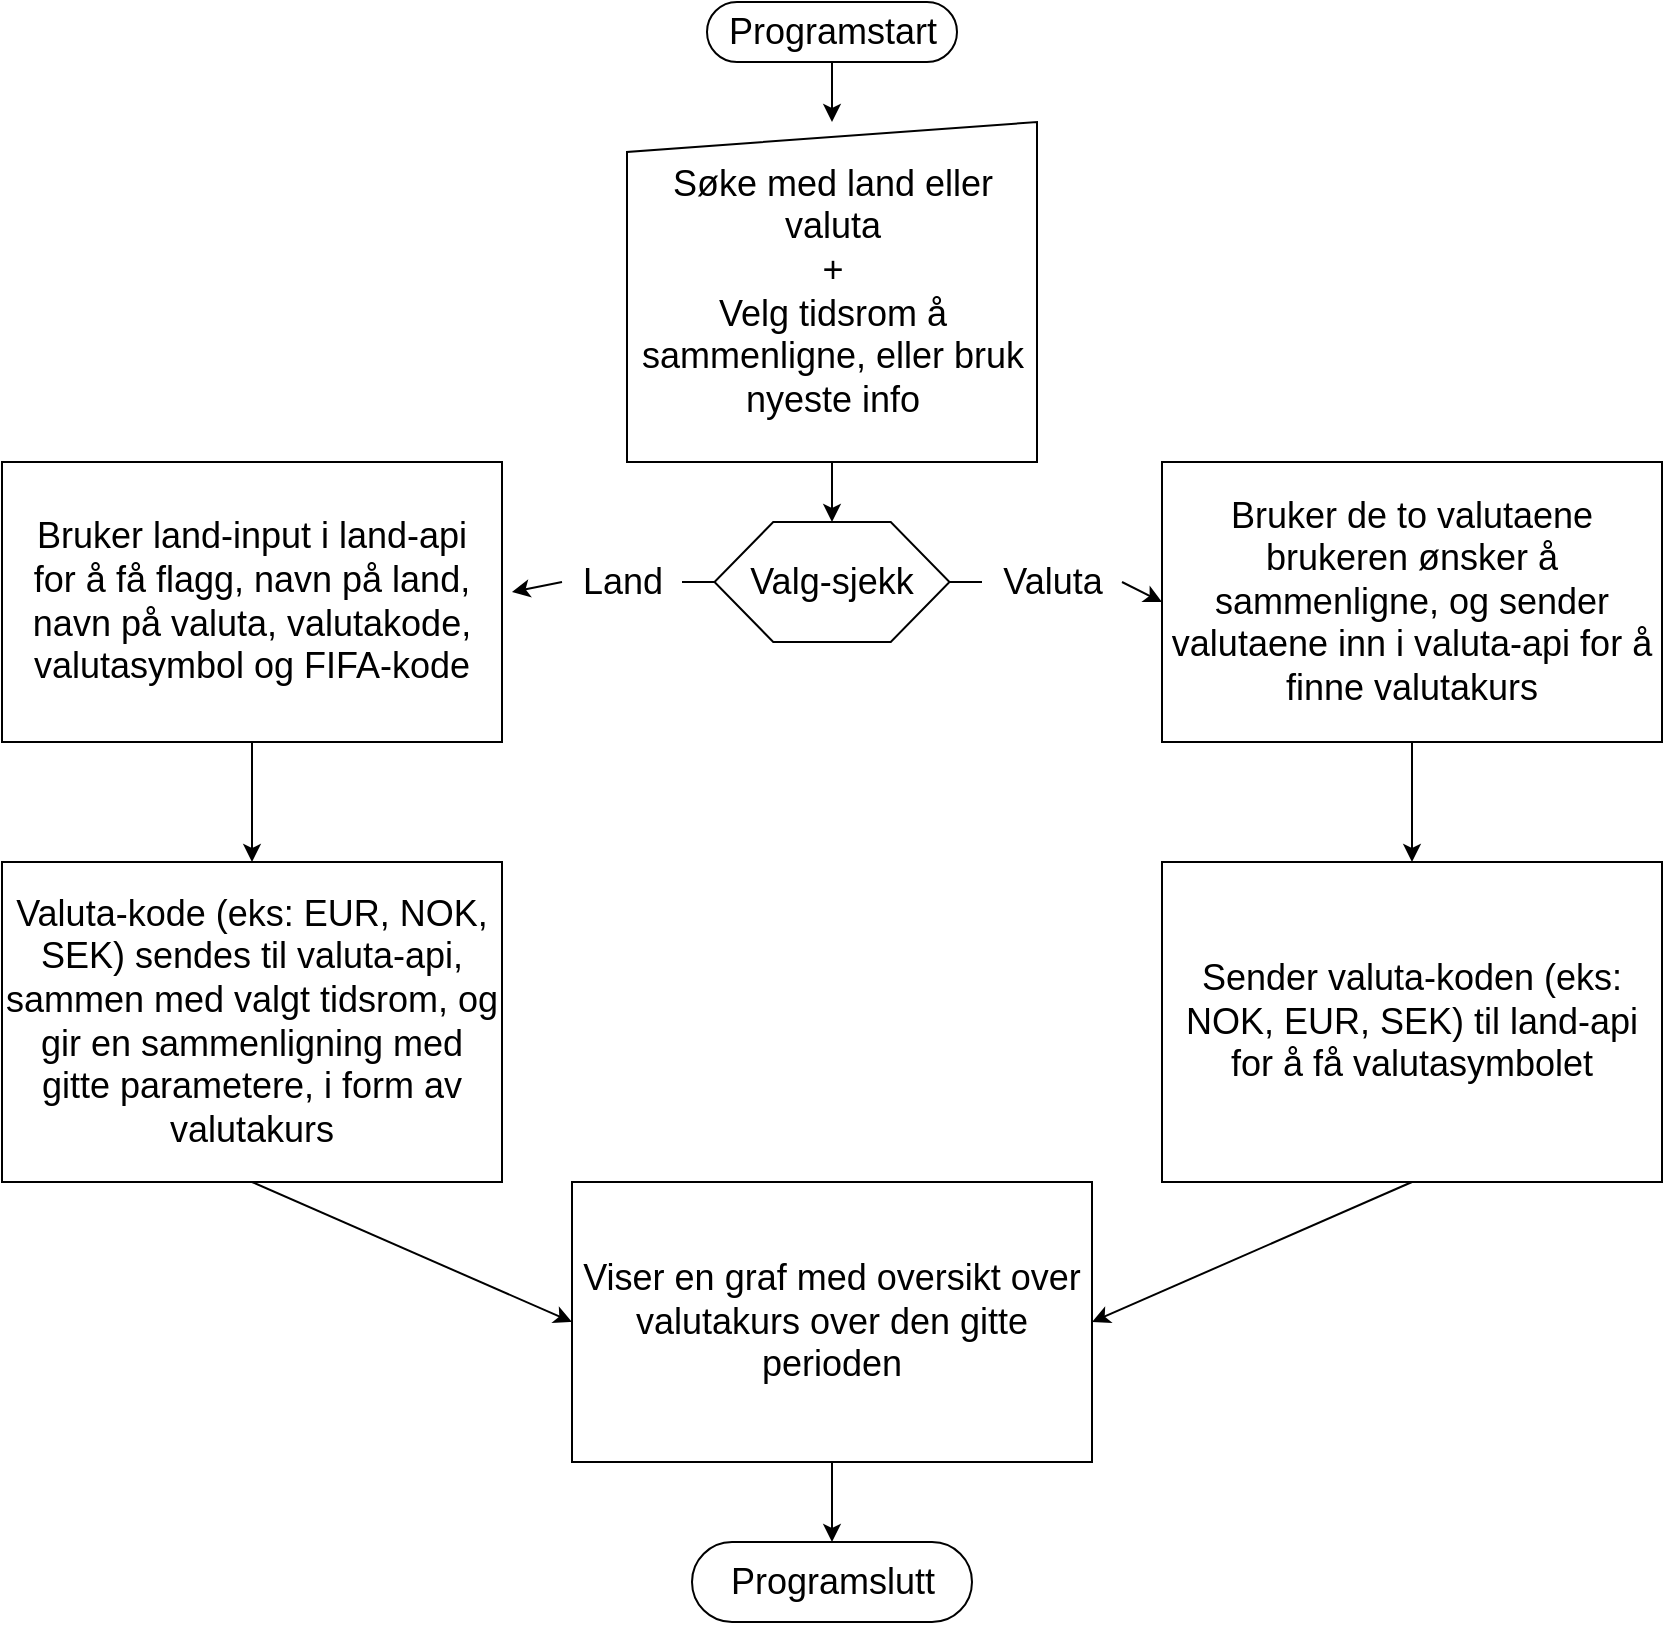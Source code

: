 <mxfile>
    <diagram id="exXIz-fVg1UGUp-JtZRW" name="Page-1">
        <mxGraphModel dx="1479" dy="495" grid="1" gridSize="10" guides="1" tooltips="1" connect="1" arrows="1" fold="1" page="1" pageScale="1" pageWidth="850" pageHeight="1100" math="0" shadow="0">
            <root>
                <mxCell id="0"/>
                <mxCell id="1" parent="0"/>
                <mxCell id="9" value="Søke med land eller valuta&lt;br&gt;+&lt;br&gt;Velg tidsrom å sammenligne, eller bruk nyeste info" style="shape=manualInput;whiteSpace=wrap;html=1;dashed=0;size=15;fontSize=18;" parent="1" vertex="1">
                    <mxGeometry x="92.5" y="190" width="205" height="170" as="geometry"/>
                </mxCell>
                <mxCell id="10" value="" style="edgeStyle=none;orthogonalLoop=1;jettySize=auto;html=1;fontSize=18;exitX=0.5;exitY=1;exitDx=0;exitDy=0;entryX=0.5;entryY=0;entryDx=0;entryDy=0;" parent="1" target="9" edge="1">
                    <mxGeometry width="100" relative="1" as="geometry">
                        <mxPoint x="195" y="160" as="sourcePoint"/>
                        <mxPoint x="250" y="170" as="targetPoint"/>
                        <Array as="points"/>
                    </mxGeometry>
                </mxCell>
                <mxCell id="13" value="&lt;span style=&quot;&quot;&gt;Programstart&lt;br&gt;&lt;/span&gt;" style="html=1;dashed=0;whitespace=wrap;shape=mxgraph.dfd.start;fontSize=18;" parent="1" vertex="1">
                    <mxGeometry x="132.5" y="130" width="125" height="30" as="geometry"/>
                </mxCell>
                <mxCell id="15" value="&lt;span style=&quot;&quot;&gt;Valg-sjekk&lt;/span&gt;" style="shape=hexagon;perimeter=hexagonPerimeter2;whiteSpace=wrap;html=1;size=0.25;fontSize=18;" parent="1" vertex="1">
                    <mxGeometry x="136.25" y="390" width="117.5" height="60" as="geometry"/>
                </mxCell>
                <mxCell id="17" value="" style="edgeStyle=none;orthogonalLoop=1;jettySize=auto;html=1;fontSize=18;exitX=0.5;exitY=1;exitDx=0;exitDy=0;entryX=0.5;entryY=0;entryDx=0;entryDy=0;" parent="1" source="9" target="15" edge="1">
                    <mxGeometry width="100" relative="1" as="geometry">
                        <mxPoint x="270" y="380" as="sourcePoint"/>
                        <mxPoint x="370" y="380" as="targetPoint"/>
                        <Array as="points"/>
                    </mxGeometry>
                </mxCell>
                <mxCell id="22" value="" style="edgeStyle=none;orthogonalLoop=1;jettySize=auto;html=1;fontSize=18;exitX=0;exitY=0.5;exitDx=0;exitDy=0;entryX=1;entryY=0.5;entryDx=0;entryDy=0;startArrow=none;" parent="1" source="23" edge="1">
                    <mxGeometry width="100" relative="1" as="geometry">
                        <mxPoint x="40" y="450" as="sourcePoint"/>
                        <mxPoint x="35" y="425" as="targetPoint"/>
                        <Array as="points"/>
                    </mxGeometry>
                </mxCell>
                <mxCell id="24" value="" style="edgeStyle=none;orthogonalLoop=1;jettySize=auto;html=1;fontSize=18;exitX=0;exitY=0.5;exitDx=0;exitDy=0;entryX=1;entryY=0.5;entryDx=0;entryDy=0;endArrow=none;" parent="1" source="15" target="23" edge="1">
                    <mxGeometry width="100" relative="1" as="geometry">
                        <mxPoint x="136.25" y="420" as="sourcePoint"/>
                        <mxPoint x="35" y="425" as="targetPoint"/>
                        <Array as="points"/>
                    </mxGeometry>
                </mxCell>
                <mxCell id="23" value="Land" style="text;html=1;align=center;verticalAlign=middle;resizable=0;points=[];autosize=1;strokeColor=none;fillColor=none;fontSize=18;" parent="1" vertex="1">
                    <mxGeometry x="60" y="400" width="60" height="40" as="geometry"/>
                </mxCell>
                <mxCell id="26" value="&lt;span style=&quot;&quot;&gt;Bruker land-input i land-api for å få flagg, navn på land, navn på valuta, valutakode, valutasymbol og FIFA-kode&lt;/span&gt;" style="html=1;dashed=0;whitespace=wrap;fontSize=18;whiteSpace=wrap;spacingLeft=6;spacingRight=6;" parent="1" vertex="1">
                    <mxGeometry x="-220" y="360" width="250" height="140" as="geometry"/>
                </mxCell>
                <mxCell id="27" value="Valuta-kode (eks: EUR, NOK, SEK) sendes til valuta-api, sammen med valgt tidsrom, og gir en sammenligning med gitte parametere, i form av valutakurs" style="whiteSpace=wrap;html=1;fontSize=18;" parent="1" vertex="1">
                    <mxGeometry x="-220" y="560" width="250" height="160" as="geometry"/>
                </mxCell>
                <mxCell id="28" value="" style="edgeStyle=none;orthogonalLoop=1;jettySize=auto;html=1;fontSize=18;entryX=0.5;entryY=0;entryDx=0;entryDy=0;exitX=0.5;exitY=1;exitDx=0;exitDy=0;" parent="1" source="26" target="27" edge="1">
                    <mxGeometry width="100" relative="1" as="geometry">
                        <mxPoint x="-30" y="710" as="sourcePoint"/>
                        <mxPoint x="70" y="710" as="targetPoint"/>
                        <Array as="points"/>
                    </mxGeometry>
                </mxCell>
                <mxCell id="30" value="Bruker de to valutaene brukeren ønsker å sammenligne, og sender valutaene inn i valuta-api for å finne valutakurs" style="html=1;dashed=0;whitespace=wrap;fontSize=18;whiteSpace=wrap;" parent="1" vertex="1">
                    <mxGeometry x="360" y="360" width="250" height="140" as="geometry"/>
                </mxCell>
                <mxCell id="31" value="" style="edgeStyle=none;orthogonalLoop=1;jettySize=auto;html=1;fontSize=18;exitX=1;exitY=0.5;exitDx=0;exitDy=0;entryX=0;entryY=0.5;entryDx=0;entryDy=0;startArrow=none;" parent="1" source="29" target="30" edge="1">
                    <mxGeometry width="100" relative="1" as="geometry">
                        <mxPoint x="190" y="550" as="sourcePoint"/>
                        <mxPoint x="290" y="550" as="targetPoint"/>
                        <Array as="points"/>
                    </mxGeometry>
                </mxCell>
                <mxCell id="32" value="" style="edgeStyle=none;orthogonalLoop=1;jettySize=auto;html=1;fontSize=18;exitX=1;exitY=0.5;exitDx=0;exitDy=0;entryX=0;entryY=0.5;entryDx=0;entryDy=0;endArrow=none;" parent="1" source="15" target="29" edge="1">
                    <mxGeometry width="100" relative="1" as="geometry">
                        <mxPoint x="253.75" y="420" as="sourcePoint"/>
                        <mxPoint x="350" y="430" as="targetPoint"/>
                        <Array as="points"/>
                    </mxGeometry>
                </mxCell>
                <mxCell id="29" value="Valuta" style="text;html=1;align=center;verticalAlign=middle;resizable=0;points=[];autosize=1;strokeColor=none;fillColor=none;fontSize=18;" parent="1" vertex="1">
                    <mxGeometry x="270" y="400" width="70" height="40" as="geometry"/>
                </mxCell>
                <mxCell id="34" value="Sender valuta-koden (eks: NOK, EUR, SEK) til land-api for å få valutasymbolet" style="whiteSpace=wrap;html=1;fontSize=18;" parent="1" vertex="1">
                    <mxGeometry x="360" y="560" width="250" height="160" as="geometry"/>
                </mxCell>
                <mxCell id="35" value="" style="edgeStyle=none;orthogonalLoop=1;jettySize=auto;html=1;fontSize=18;exitX=0.5;exitY=1;exitDx=0;exitDy=0;entryX=0.5;entryY=0;entryDx=0;entryDy=0;" parent="1" source="30" target="34" edge="1">
                    <mxGeometry width="100" relative="1" as="geometry">
                        <mxPoint x="320" y="750" as="sourcePoint"/>
                        <mxPoint x="420" y="750" as="targetPoint"/>
                        <Array as="points"/>
                    </mxGeometry>
                </mxCell>
                <mxCell id="36" value="Viser en graf med oversikt over valutakurs over den gitte perioden" style="whiteSpace=wrap;html=1;fontSize=18;" parent="1" vertex="1">
                    <mxGeometry x="65" y="720" width="260" height="140" as="geometry"/>
                </mxCell>
                <mxCell id="37" value="" style="edgeStyle=none;orthogonalLoop=1;jettySize=auto;html=1;fontSize=18;exitX=0.5;exitY=1;exitDx=0;exitDy=0;entryX=0;entryY=0.5;entryDx=0;entryDy=0;" parent="1" source="27" target="36" edge="1">
                    <mxGeometry width="100" relative="1" as="geometry">
                        <mxPoint x="110" y="680" as="sourcePoint"/>
                        <mxPoint x="-95" y="870" as="targetPoint"/>
                        <Array as="points"/>
                    </mxGeometry>
                </mxCell>
                <mxCell id="38" value="" style="edgeStyle=none;orthogonalLoop=1;jettySize=auto;html=1;fontSize=18;exitX=0.5;exitY=1;exitDx=0;exitDy=0;entryX=1;entryY=0.5;entryDx=0;entryDy=0;" parent="1" source="34" target="36" edge="1">
                    <mxGeometry width="100" relative="1" as="geometry">
                        <mxPoint x="420" y="800" as="sourcePoint"/>
                        <mxPoint x="520" y="800" as="targetPoint"/>
                        <Array as="points"/>
                    </mxGeometry>
                </mxCell>
                <mxCell id="39" value="Programslutt" style="html=1;dashed=0;whitespace=wrap;shape=mxgraph.dfd.start;fontSize=18;" parent="1" vertex="1">
                    <mxGeometry x="125" y="900" width="140" height="40" as="geometry"/>
                </mxCell>
                <mxCell id="40" value="" style="edgeStyle=none;orthogonalLoop=1;jettySize=auto;html=1;fontSize=18;exitX=0.5;exitY=1;exitDx=0;exitDy=0;entryX=0.5;entryY=0.5;entryDx=0;entryDy=-20;entryPerimeter=0;" parent="1" source="36" target="39" edge="1">
                    <mxGeometry width="100" relative="1" as="geometry">
                        <mxPoint x="260" y="890" as="sourcePoint"/>
                        <mxPoint x="360" y="890" as="targetPoint"/>
                        <Array as="points"/>
                    </mxGeometry>
                </mxCell>
            </root>
        </mxGraphModel>
    </diagram>
</mxfile>